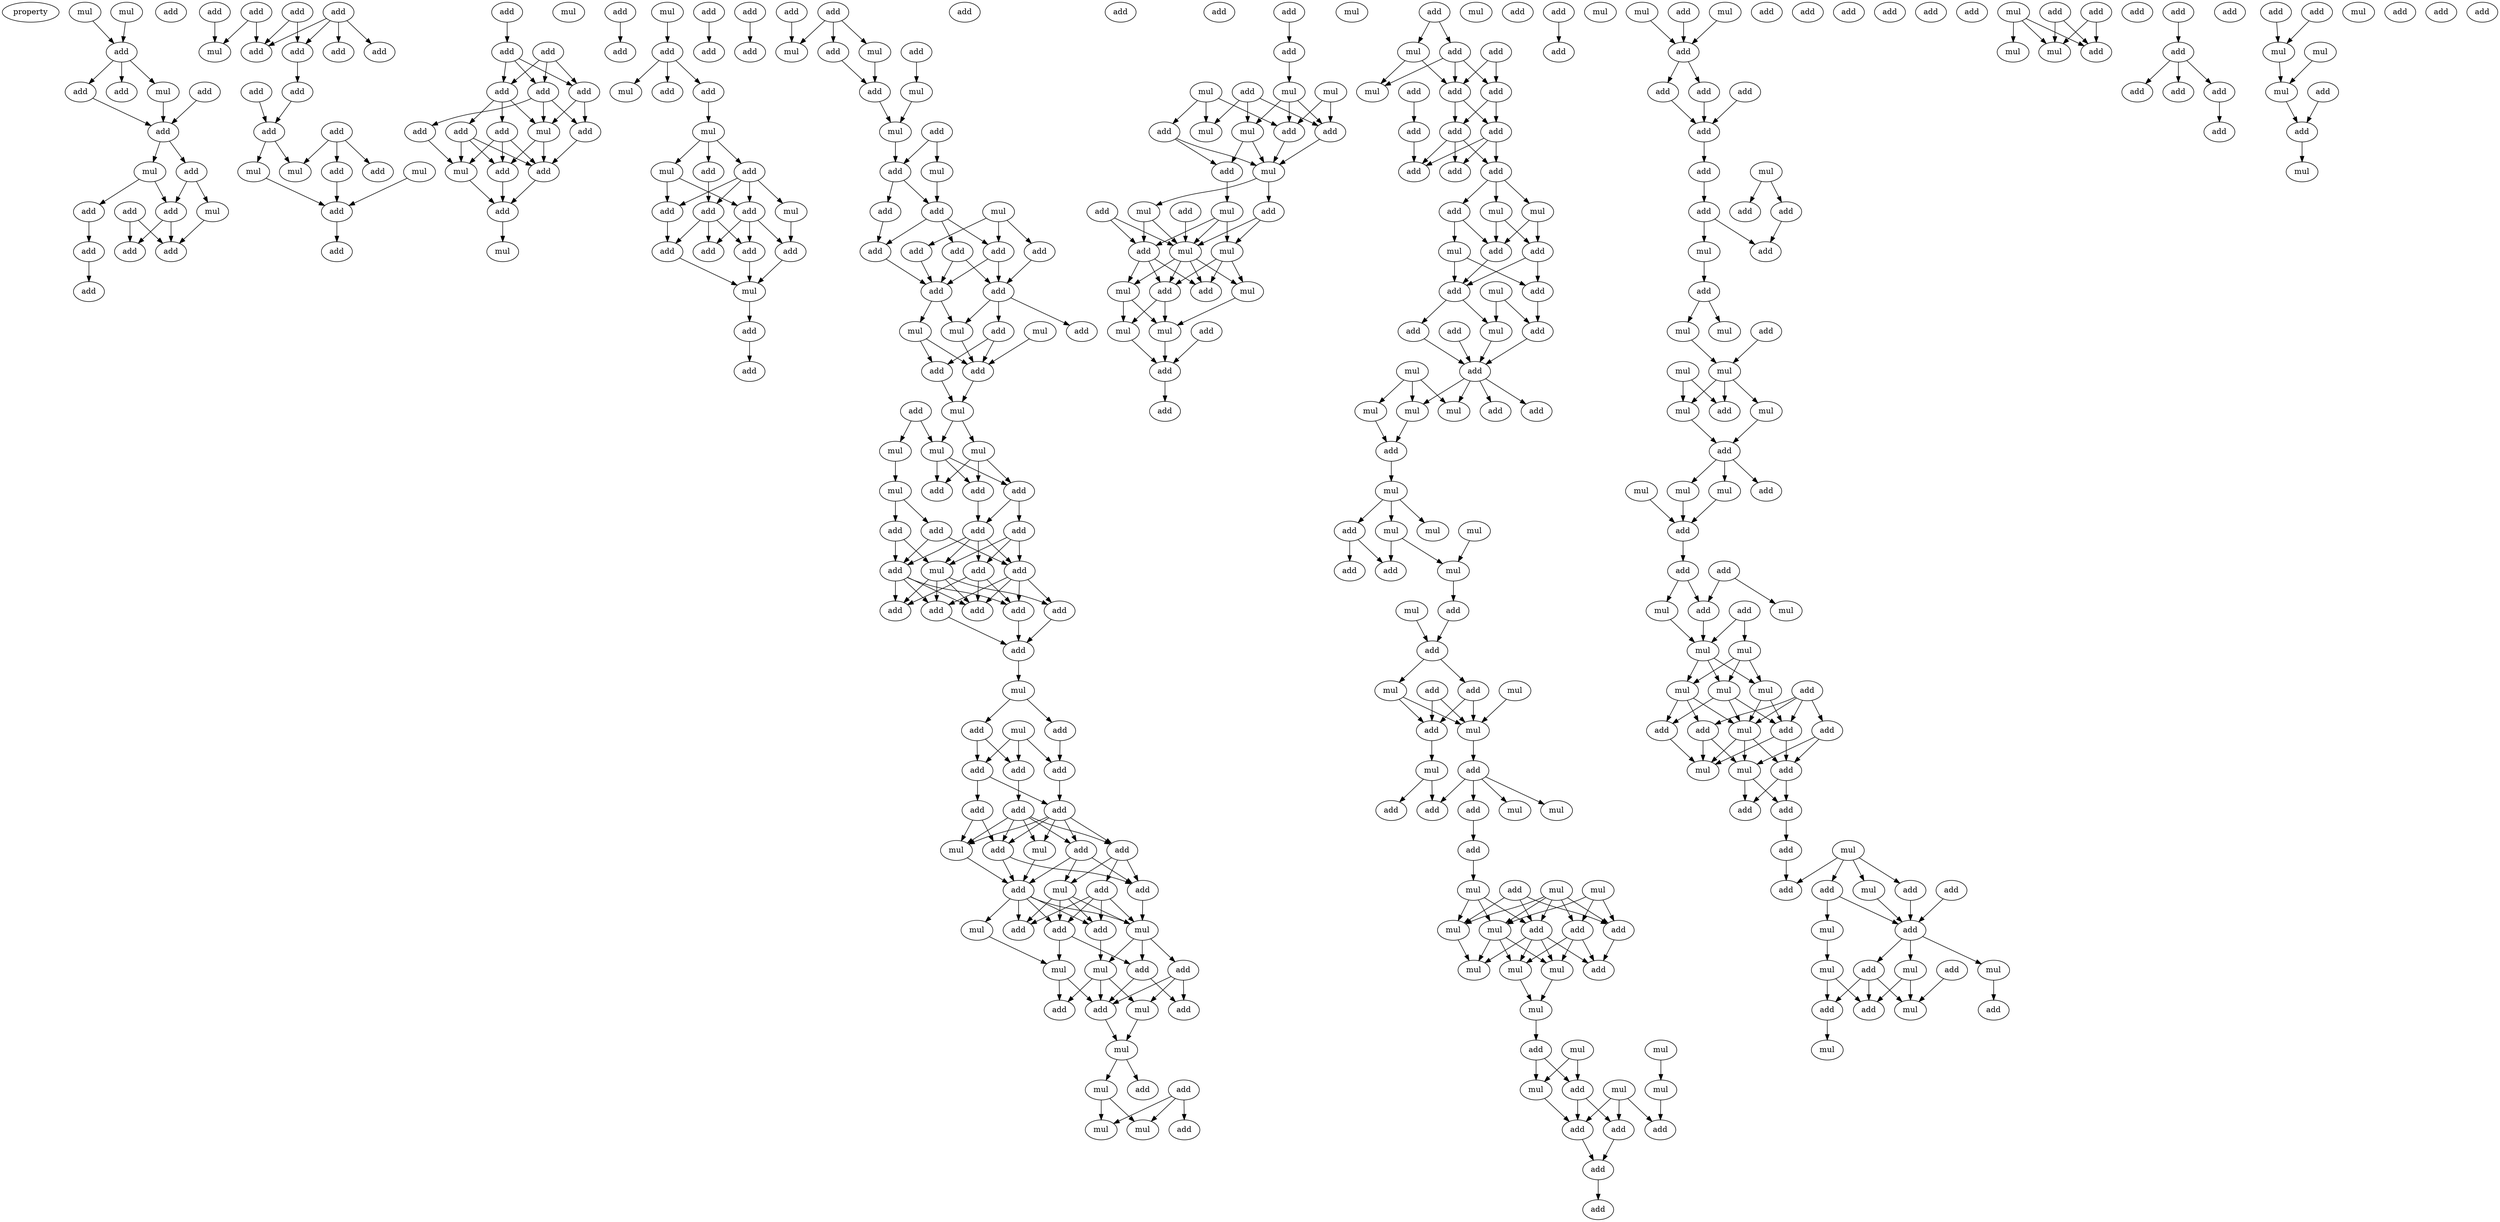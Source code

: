 digraph {
    node [fontcolor=black]
    property [mul=2,lf=1.6]
    0 [ label = mul ];
    1 [ label = mul ];
    2 [ label = add ];
    3 [ label = add ];
    4 [ label = add ];
    5 [ label = add ];
    6 [ label = mul ];
    7 [ label = add ];
    8 [ label = add ];
    9 [ label = mul ];
    10 [ label = add ];
    11 [ label = add ];
    12 [ label = mul ];
    13 [ label = add ];
    14 [ label = add ];
    15 [ label = add ];
    16 [ label = add ];
    17 [ label = add ];
    18 [ label = add ];
    19 [ label = add ];
    20 [ label = add ];
    21 [ label = add ];
    22 [ label = add ];
    23 [ label = mul ];
    24 [ label = add ];
    25 [ label = add ];
    26 [ label = add ];
    27 [ label = add ];
    28 [ label = add ];
    29 [ label = add ];
    30 [ label = add ];
    31 [ label = add ];
    32 [ label = mul ];
    33 [ label = mul ];
    34 [ label = add ];
    35 [ label = mul ];
    36 [ label = add ];
    37 [ label = add ];
    38 [ label = add ];
    39 [ label = add ];
    40 [ label = mul ];
    41 [ label = add ];
    42 [ label = add ];
    43 [ label = add ];
    44 [ label = add ];
    45 [ label = add ];
    46 [ label = add ];
    47 [ label = add ];
    48 [ label = add ];
    49 [ label = add ];
    50 [ label = mul ];
    51 [ label = add ];
    52 [ label = mul ];
    53 [ label = add ];
    54 [ label = add ];
    55 [ label = add ];
    56 [ label = mul ];
    57 [ label = add ];
    58 [ label = mul ];
    59 [ label = add ];
    60 [ label = add ];
    61 [ label = add ];
    62 [ label = mul ];
    63 [ label = add ];
    64 [ label = add ];
    65 [ label = add ];
    66 [ label = add ];
    67 [ label = mul ];
    68 [ label = add ];
    69 [ label = mul ];
    70 [ label = add ];
    71 [ label = add ];
    72 [ label = add ];
    73 [ label = add ];
    74 [ label = mul ];
    75 [ label = add ];
    76 [ label = add ];
    77 [ label = add ];
    78 [ label = add ];
    79 [ label = mul ];
    80 [ label = add ];
    81 [ label = add ];
    82 [ label = add ];
    83 [ label = add ];
    84 [ label = add ];
    85 [ label = add ];
    86 [ label = add ];
    87 [ label = mul ];
    88 [ label = mul ];
    89 [ label = mul ];
    90 [ label = add ];
    91 [ label = mul ];
    92 [ label = add ];
    93 [ label = add ];
    94 [ label = mul ];
    95 [ label = add ];
    96 [ label = add ];
    97 [ label = mul ];
    98 [ label = add ];
    99 [ label = add ];
    100 [ label = add ];
    101 [ label = add ];
    102 [ label = add ];
    103 [ label = add ];
    104 [ label = add ];
    105 [ label = mul ];
    106 [ label = mul ];
    107 [ label = mul ];
    108 [ label = add ];
    109 [ label = add ];
    110 [ label = add ];
    111 [ label = add ];
    112 [ label = mul ];
    113 [ label = add ];
    114 [ label = mul ];
    115 [ label = mul ];
    116 [ label = mul ];
    117 [ label = add ];
    118 [ label = add ];
    119 [ label = add ];
    120 [ label = mul ];
    121 [ label = add ];
    122 [ label = add ];
    123 [ label = add ];
    124 [ label = add ];
    125 [ label = add ];
    126 [ label = mul ];
    127 [ label = add ];
    128 [ label = add ];
    129 [ label = add ];
    130 [ label = add ];
    131 [ label = add ];
    132 [ label = add ];
    133 [ label = add ];
    134 [ label = add ];
    135 [ label = mul ];
    136 [ label = add ];
    137 [ label = mul ];
    138 [ label = add ];
    139 [ label = add ];
    140 [ label = add ];
    141 [ label = add ];
    142 [ label = add ];
    143 [ label = add ];
    144 [ label = add ];
    145 [ label = add ];
    146 [ label = mul ];
    147 [ label = add ];
    148 [ label = add ];
    149 [ label = add ];
    150 [ label = mul ];
    151 [ label = add ];
    152 [ label = mul ];
    153 [ label = add ];
    154 [ label = add ];
    155 [ label = add ];
    156 [ label = mul ];
    157 [ label = add ];
    158 [ label = add ];
    159 [ label = mul ];
    160 [ label = add ];
    161 [ label = add ];
    162 [ label = mul ];
    163 [ label = mul ];
    164 [ label = add ];
    165 [ label = add ];
    166 [ label = mul ];
    167 [ label = add ];
    168 [ label = add ];
    169 [ label = mul ];
    170 [ label = add ];
    171 [ label = add ];
    172 [ label = mul ];
    173 [ label = add ];
    174 [ label = mul ];
    175 [ label = mul ];
    176 [ label = add ];
    177 [ label = add ];
    178 [ label = mul ];
    179 [ label = mul ];
    180 [ label = add ];
    181 [ label = mul ];
    182 [ label = mul ];
    183 [ label = mul ];
    184 [ label = add ];
    185 [ label = add ];
    186 [ label = add ];
    187 [ label = mul ];
    188 [ label = add ];
    189 [ label = add ];
    190 [ label = add ];
    191 [ label = add ];
    192 [ label = mul ];
    193 [ label = mul ];
    194 [ label = add ];
    195 [ label = mul ];
    196 [ label = mul ];
    197 [ label = mul ];
    198 [ label = mul ];
    199 [ label = add ];
    200 [ label = add ];
    201 [ label = mul ];
    202 [ label = mul ];
    203 [ label = mul ];
    204 [ label = add ];
    205 [ label = add ];
    206 [ label = add ];
    207 [ label = add ];
    208 [ label = mul ];
    209 [ label = add ];
    210 [ label = add ];
    211 [ label = mul ];
    212 [ label = add ];
    213 [ label = add ];
    214 [ label = add ];
    215 [ label = add ];
    216 [ label = add ];
    217 [ label = add ];
    218 [ label = add ];
    219 [ label = add ];
    220 [ label = add ];
    221 [ label = add ];
    222 [ label = mul ];
    223 [ label = mul ];
    224 [ label = mul ];
    225 [ label = add ];
    226 [ label = add ];
    227 [ label = mul ];
    228 [ label = add ];
    229 [ label = add ];
    230 [ label = add ];
    231 [ label = add ];
    232 [ label = mul ];
    233 [ label = add ];
    234 [ label = add ];
    235 [ label = mul ];
    236 [ label = mul ];
    237 [ label = mul ];
    238 [ label = mul ];
    239 [ label = add ];
    240 [ label = add ];
    241 [ label = add ];
    242 [ label = mul ];
    243 [ label = mul ];
    244 [ label = mul ];
    245 [ label = add ];
    246 [ label = mul ];
    247 [ label = add ];
    248 [ label = add ];
    249 [ label = mul ];
    250 [ label = mul ];
    251 [ label = mul ];
    252 [ label = add ];
    253 [ label = add ];
    254 [ label = add ];
    255 [ label = mul ];
    256 [ label = add ];
    257 [ label = add ];
    258 [ label = add ];
    259 [ label = mul ];
    260 [ label = add ];
    261 [ label = mul ];
    262 [ label = add ];
    263 [ label = add ];
    264 [ label = mul ];
    265 [ label = add ];
    266 [ label = mul ];
    267 [ label = add ];
    268 [ label = add ];
    269 [ label = mul ];
    270 [ label = add ];
    271 [ label = mul ];
    272 [ label = mul ];
    273 [ label = add ];
    274 [ label = mul ];
    275 [ label = mul ];
    276 [ label = add ];
    277 [ label = add ];
    278 [ label = mul ];
    279 [ label = add ];
    280 [ label = mul ];
    281 [ label = add ];
    282 [ label = mul ];
    283 [ label = mul ];
    284 [ label = mul ];
    285 [ label = mul ];
    286 [ label = add ];
    287 [ label = mul ];
    288 [ label = add ];
    289 [ label = mul ];
    290 [ label = mul ];
    291 [ label = mul ];
    292 [ label = mul ];
    293 [ label = add ];
    294 [ label = add ];
    295 [ label = add ];
    296 [ label = add ];
    297 [ label = mul ];
    298 [ label = add ];
    299 [ label = add ];
    300 [ label = add ];
    301 [ label = mul ];
    302 [ label = add ];
    303 [ label = add ];
    304 [ label = add ];
    305 [ label = add ];
    306 [ label = add ];
    307 [ label = add ];
    308 [ label = add ];
    309 [ label = mul ];
    310 [ label = add ];
    311 [ label = add ];
    312 [ label = add ];
    313 [ label = add ];
    314 [ label = mul ];
    315 [ label = add ];
    316 [ label = add ];
    317 [ label = add ];
    318 [ label = mul ];
    319 [ label = mul ];
    320 [ label = mul ];
    321 [ label = mul ];
    322 [ label = mul ];
    323 [ label = mul ];
    324 [ label = add ];
    325 [ label = add ];
    326 [ label = add ];
    327 [ label = mul ];
    328 [ label = mul ];
    329 [ label = add ];
    330 [ label = mul ];
    331 [ label = add ];
    332 [ label = add ];
    333 [ label = add ];
    334 [ label = add ];
    335 [ label = add ];
    336 [ label = mul ];
    337 [ label = mul ];
    338 [ label = add ];
    339 [ label = mul ];
    340 [ label = mul ];
    341 [ label = mul ];
    342 [ label = mul ];
    343 [ label = add ];
    344 [ label = mul ];
    345 [ label = add ];
    346 [ label = add ];
    347 [ label = add ];
    348 [ label = mul ];
    349 [ label = add ];
    350 [ label = add ];
    351 [ label = mul ];
    352 [ label = mul ];
    353 [ label = add ];
    354 [ label = add ];
    355 [ label = add ];
    356 [ label = mul ];
    357 [ label = add ];
    358 [ label = add ];
    359 [ label = add ];
    360 [ label = add ];
    361 [ label = mul ];
    362 [ label = add ];
    363 [ label = mul ];
    364 [ label = add ];
    365 [ label = mul ];
    366 [ label = mul ];
    367 [ label = add ];
    368 [ label = add ];
    369 [ label = mul ];
    370 [ label = mul ];
    371 [ label = add ];
    372 [ label = add ];
    373 [ label = add ];
    374 [ label = mul ];
    375 [ label = add ];
    376 [ label = mul ];
    377 [ label = add ];
    378 [ label = add ];
    379 [ label = mul ];
    380 [ label = mul ];
    381 [ label = add ];
    382 [ label = add ];
    383 [ label = add ];
    384 [ label = add ];
    385 [ label = add ];
    386 [ label = add ];
    387 [ label = add ];
    388 [ label = add ];
    389 [ label = add ];
    390 [ label = add ];
    391 [ label = mul ];
    392 [ label = mul ];
    393 [ label = mul ];
    394 [ label = add ];
    395 [ label = add ];
    396 [ label = mul ];
    397 [ label = add ];
    398 [ label = mul ];
    399 [ label = add ];
    400 [ label = add ];
    0 -> 2 [ name = 0 ];
    1 -> 2 [ name = 1 ];
    2 -> 3 [ name = 2 ];
    2 -> 4 [ name = 3 ];
    2 -> 6 [ name = 4 ];
    4 -> 8 [ name = 5 ];
    5 -> 8 [ name = 6 ];
    6 -> 8 [ name = 7 ];
    8 -> 9 [ name = 8 ];
    8 -> 10 [ name = 9 ];
    9 -> 11 [ name = 10 ];
    9 -> 14 [ name = 11 ];
    10 -> 12 [ name = 12 ];
    10 -> 14 [ name = 13 ];
    11 -> 15 [ name = 14 ];
    12 -> 17 [ name = 15 ];
    13 -> 16 [ name = 16 ];
    13 -> 17 [ name = 17 ];
    14 -> 16 [ name = 18 ];
    14 -> 17 [ name = 19 ];
    15 -> 18 [ name = 20 ];
    19 -> 23 [ name = 21 ];
    20 -> 24 [ name = 22 ];
    20 -> 27 [ name = 23 ];
    21 -> 23 [ name = 24 ];
    21 -> 27 [ name = 25 ];
    22 -> 24 [ name = 26 ];
    22 -> 25 [ name = 27 ];
    22 -> 26 [ name = 28 ];
    22 -> 27 [ name = 29 ];
    24 -> 29 [ name = 30 ];
    28 -> 31 [ name = 31 ];
    29 -> 31 [ name = 32 ];
    30 -> 33 [ name = 33 ];
    30 -> 34 [ name = 34 ];
    30 -> 36 [ name = 35 ];
    31 -> 32 [ name = 36 ];
    31 -> 33 [ name = 37 ];
    32 -> 37 [ name = 38 ];
    34 -> 37 [ name = 39 ];
    35 -> 37 [ name = 40 ];
    37 -> 38 [ name = 41 ];
    39 -> 42 [ name = 42 ];
    41 -> 43 [ name = 43 ];
    41 -> 44 [ name = 44 ];
    41 -> 45 [ name = 45 ];
    42 -> 43 [ name = 46 ];
    42 -> 44 [ name = 47 ];
    42 -> 45 [ name = 48 ];
    43 -> 47 [ name = 49 ];
    43 -> 49 [ name = 50 ];
    43 -> 50 [ name = 51 ];
    44 -> 46 [ name = 52 ];
    44 -> 48 [ name = 53 ];
    44 -> 50 [ name = 54 ];
    45 -> 47 [ name = 55 ];
    45 -> 50 [ name = 56 ];
    46 -> 51 [ name = 57 ];
    46 -> 52 [ name = 58 ];
    46 -> 53 [ name = 59 ];
    47 -> 53 [ name = 60 ];
    48 -> 51 [ name = 61 ];
    48 -> 52 [ name = 62 ];
    48 -> 53 [ name = 63 ];
    49 -> 52 [ name = 64 ];
    50 -> 51 [ name = 65 ];
    50 -> 53 [ name = 66 ];
    51 -> 54 [ name = 67 ];
    52 -> 54 [ name = 68 ];
    53 -> 54 [ name = 69 ];
    54 -> 56 [ name = 70 ];
    55 -> 57 [ name = 71 ];
    58 -> 59 [ name = 72 ];
    59 -> 62 [ name = 73 ];
    59 -> 63 [ name = 74 ];
    59 -> 65 [ name = 75 ];
    60 -> 66 [ name = 76 ];
    61 -> 64 [ name = 77 ];
    65 -> 67 [ name = 78 ];
    67 -> 68 [ name = 79 ];
    67 -> 69 [ name = 80 ];
    67 -> 70 [ name = 81 ];
    68 -> 71 [ name = 82 ];
    68 -> 72 [ name = 83 ];
    68 -> 73 [ name = 84 ];
    68 -> 74 [ name = 85 ];
    69 -> 71 [ name = 86 ];
    69 -> 72 [ name = 87 ];
    70 -> 73 [ name = 88 ];
    71 -> 75 [ name = 89 ];
    72 -> 76 [ name = 90 ];
    72 -> 77 [ name = 91 ];
    72 -> 78 [ name = 92 ];
    73 -> 75 [ name = 93 ];
    73 -> 77 [ name = 94 ];
    73 -> 78 [ name = 95 ];
    74 -> 76 [ name = 96 ];
    75 -> 79 [ name = 97 ];
    76 -> 79 [ name = 98 ];
    77 -> 79 [ name = 99 ];
    79 -> 80 [ name = 100 ];
    80 -> 81 [ name = 101 ];
    82 -> 88 [ name = 102 ];
    83 -> 86 [ name = 103 ];
    83 -> 87 [ name = 104 ];
    83 -> 88 [ name = 105 ];
    84 -> 89 [ name = 106 ];
    86 -> 90 [ name = 107 ];
    87 -> 90 [ name = 108 ];
    89 -> 91 [ name = 109 ];
    90 -> 91 [ name = 110 ];
    91 -> 93 [ name = 111 ];
    92 -> 93 [ name = 112 ];
    92 -> 94 [ name = 113 ];
    93 -> 95 [ name = 114 ];
    93 -> 96 [ name = 115 ];
    94 -> 96 [ name = 116 ];
    95 -> 99 [ name = 117 ];
    96 -> 98 [ name = 118 ];
    96 -> 99 [ name = 119 ];
    96 -> 100 [ name = 120 ];
    97 -> 100 [ name = 121 ];
    97 -> 101 [ name = 122 ];
    97 -> 102 [ name = 123 ];
    98 -> 103 [ name = 124 ];
    98 -> 104 [ name = 125 ];
    99 -> 103 [ name = 126 ];
    100 -> 103 [ name = 127 ];
    100 -> 104 [ name = 128 ];
    101 -> 103 [ name = 129 ];
    102 -> 104 [ name = 130 ];
    103 -> 106 [ name = 131 ];
    103 -> 107 [ name = 132 ];
    104 -> 106 [ name = 133 ];
    104 -> 108 [ name = 134 ];
    104 -> 109 [ name = 135 ];
    105 -> 111 [ name = 136 ];
    106 -> 111 [ name = 137 ];
    107 -> 110 [ name = 138 ];
    107 -> 111 [ name = 139 ];
    109 -> 110 [ name = 140 ];
    109 -> 111 [ name = 141 ];
    110 -> 112 [ name = 142 ];
    111 -> 112 [ name = 143 ];
    112 -> 114 [ name = 144 ];
    112 -> 116 [ name = 145 ];
    113 -> 114 [ name = 146 ];
    113 -> 115 [ name = 147 ];
    114 -> 117 [ name = 148 ];
    114 -> 118 [ name = 149 ];
    114 -> 119 [ name = 150 ];
    115 -> 120 [ name = 151 ];
    116 -> 117 [ name = 152 ];
    116 -> 118 [ name = 153 ];
    116 -> 119 [ name = 154 ];
    117 -> 122 [ name = 155 ];
    118 -> 122 [ name = 156 ];
    118 -> 123 [ name = 157 ];
    120 -> 121 [ name = 158 ];
    120 -> 124 [ name = 159 ];
    121 -> 125 [ name = 160 ];
    121 -> 127 [ name = 161 ];
    122 -> 125 [ name = 162 ];
    122 -> 126 [ name = 163 ];
    122 -> 127 [ name = 164 ];
    122 -> 128 [ name = 165 ];
    123 -> 125 [ name = 166 ];
    123 -> 126 [ name = 167 ];
    123 -> 128 [ name = 168 ];
    124 -> 126 [ name = 169 ];
    124 -> 127 [ name = 170 ];
    125 -> 129 [ name = 171 ];
    125 -> 130 [ name = 172 ];
    125 -> 131 [ name = 173 ];
    125 -> 132 [ name = 174 ];
    126 -> 129 [ name = 175 ];
    126 -> 131 [ name = 176 ];
    126 -> 132 [ name = 177 ];
    126 -> 133 [ name = 178 ];
    127 -> 129 [ name = 179 ];
    127 -> 130 [ name = 180 ];
    127 -> 131 [ name = 181 ];
    127 -> 133 [ name = 182 ];
    128 -> 130 [ name = 183 ];
    128 -> 131 [ name = 184 ];
    128 -> 133 [ name = 185 ];
    129 -> 134 [ name = 186 ];
    130 -> 134 [ name = 187 ];
    132 -> 134 [ name = 188 ];
    134 -> 135 [ name = 189 ];
    135 -> 138 [ name = 190 ];
    135 -> 139 [ name = 191 ];
    137 -> 140 [ name = 192 ];
    137 -> 141 [ name = 193 ];
    137 -> 142 [ name = 194 ];
    138 -> 141 [ name = 195 ];
    138 -> 142 [ name = 196 ];
    139 -> 140 [ name = 197 ];
    140 -> 144 [ name = 198 ];
    141 -> 143 [ name = 199 ];
    142 -> 144 [ name = 200 ];
    142 -> 145 [ name = 201 ];
    143 -> 146 [ name = 202 ];
    143 -> 147 [ name = 203 ];
    143 -> 148 [ name = 204 ];
    143 -> 149 [ name = 205 ];
    143 -> 150 [ name = 206 ];
    144 -> 146 [ name = 207 ];
    144 -> 147 [ name = 208 ];
    144 -> 148 [ name = 209 ];
    144 -> 149 [ name = 210 ];
    144 -> 150 [ name = 211 ];
    145 -> 146 [ name = 212 ];
    145 -> 149 [ name = 213 ];
    146 -> 154 [ name = 214 ];
    147 -> 151 [ name = 215 ];
    147 -> 152 [ name = 216 ];
    147 -> 153 [ name = 217 ];
    148 -> 152 [ name = 218 ];
    148 -> 153 [ name = 219 ];
    148 -> 154 [ name = 220 ];
    149 -> 153 [ name = 221 ];
    149 -> 154 [ name = 222 ];
    150 -> 154 [ name = 223 ];
    151 -> 155 [ name = 224 ];
    151 -> 157 [ name = 225 ];
    151 -> 158 [ name = 226 ];
    151 -> 159 [ name = 227 ];
    152 -> 155 [ name = 228 ];
    152 -> 157 [ name = 229 ];
    152 -> 158 [ name = 230 ];
    152 -> 159 [ name = 231 ];
    153 -> 159 [ name = 232 ];
    154 -> 155 [ name = 233 ];
    154 -> 156 [ name = 234 ];
    154 -> 157 [ name = 235 ];
    154 -> 158 [ name = 236 ];
    154 -> 159 [ name = 237 ];
    156 -> 162 [ name = 238 ];
    157 -> 163 [ name = 239 ];
    158 -> 160 [ name = 240 ];
    158 -> 162 [ name = 241 ];
    159 -> 160 [ name = 242 ];
    159 -> 161 [ name = 243 ];
    159 -> 163 [ name = 244 ];
    160 -> 167 [ name = 245 ];
    160 -> 168 [ name = 246 ];
    161 -> 166 [ name = 247 ];
    161 -> 167 [ name = 248 ];
    161 -> 168 [ name = 249 ];
    162 -> 165 [ name = 250 ];
    162 -> 167 [ name = 251 ];
    163 -> 165 [ name = 252 ];
    163 -> 166 [ name = 253 ];
    163 -> 167 [ name = 254 ];
    166 -> 169 [ name = 255 ];
    167 -> 169 [ name = 256 ];
    169 -> 170 [ name = 257 ];
    169 -> 172 [ name = 258 ];
    171 -> 173 [ name = 259 ];
    171 -> 174 [ name = 260 ];
    171 -> 175 [ name = 261 ];
    172 -> 174 [ name = 262 ];
    172 -> 175 [ name = 263 ];
    176 -> 177 [ name = 264 ];
    177 -> 178 [ name = 265 ];
    178 -> 182 [ name = 266 ];
    178 -> 185 [ name = 267 ];
    178 -> 186 [ name = 268 ];
    179 -> 185 [ name = 269 ];
    179 -> 186 [ name = 270 ];
    180 -> 182 [ name = 271 ];
    180 -> 183 [ name = 272 ];
    180 -> 186 [ name = 273 ];
    181 -> 183 [ name = 274 ];
    181 -> 184 [ name = 275 ];
    181 -> 185 [ name = 276 ];
    182 -> 187 [ name = 277 ];
    182 -> 188 [ name = 278 ];
    184 -> 187 [ name = 279 ];
    184 -> 188 [ name = 280 ];
    185 -> 187 [ name = 281 ];
    186 -> 187 [ name = 282 ];
    187 -> 190 [ name = 283 ];
    187 -> 192 [ name = 284 ];
    188 -> 193 [ name = 285 ];
    189 -> 194 [ name = 286 ];
    189 -> 196 [ name = 287 ];
    190 -> 195 [ name = 288 ];
    190 -> 196 [ name = 289 ];
    191 -> 196 [ name = 290 ];
    192 -> 194 [ name = 291 ];
    192 -> 196 [ name = 292 ];
    193 -> 194 [ name = 293 ];
    193 -> 195 [ name = 294 ];
    193 -> 196 [ name = 295 ];
    194 -> 198 [ name = 296 ];
    194 -> 199 [ name = 297 ];
    194 -> 200 [ name = 298 ];
    195 -> 197 [ name = 299 ];
    195 -> 199 [ name = 300 ];
    195 -> 200 [ name = 301 ];
    196 -> 197 [ name = 302 ];
    196 -> 198 [ name = 303 ];
    196 -> 199 [ name = 304 ];
    196 -> 200 [ name = 305 ];
    197 -> 203 [ name = 306 ];
    198 -> 202 [ name = 307 ];
    198 -> 203 [ name = 308 ];
    199 -> 202 [ name = 309 ];
    199 -> 203 [ name = 310 ];
    202 -> 205 [ name = 311 ];
    203 -> 205 [ name = 312 ];
    204 -> 205 [ name = 313 ];
    205 -> 206 [ name = 314 ];
    207 -> 208 [ name = 315 ];
    207 -> 209 [ name = 316 ];
    208 -> 211 [ name = 317 ];
    208 -> 213 [ name = 318 ];
    209 -> 211 [ name = 319 ];
    209 -> 212 [ name = 320 ];
    209 -> 213 [ name = 321 ];
    210 -> 212 [ name = 322 ];
    210 -> 213 [ name = 323 ];
    212 -> 216 [ name = 324 ];
    212 -> 217 [ name = 325 ];
    213 -> 216 [ name = 326 ];
    213 -> 217 [ name = 327 ];
    214 -> 215 [ name = 328 ];
    215 -> 218 [ name = 329 ];
    216 -> 218 [ name = 330 ];
    216 -> 219 [ name = 331 ];
    216 -> 220 [ name = 332 ];
    217 -> 218 [ name = 333 ];
    217 -> 219 [ name = 334 ];
    217 -> 220 [ name = 335 ];
    219 -> 221 [ name = 336 ];
    219 -> 222 [ name = 337 ];
    219 -> 223 [ name = 338 ];
    221 -> 224 [ name = 339 ];
    221 -> 225 [ name = 340 ];
    222 -> 225 [ name = 341 ];
    222 -> 226 [ name = 342 ];
    223 -> 225 [ name = 343 ];
    223 -> 226 [ name = 344 ];
    224 -> 228 [ name = 345 ];
    224 -> 229 [ name = 346 ];
    225 -> 229 [ name = 347 ];
    226 -> 228 [ name = 348 ];
    226 -> 229 [ name = 349 ];
    227 -> 230 [ name = 350 ];
    227 -> 232 [ name = 351 ];
    228 -> 230 [ name = 352 ];
    229 -> 232 [ name = 353 ];
    229 -> 233 [ name = 354 ];
    230 -> 234 [ name = 355 ];
    231 -> 234 [ name = 356 ];
    232 -> 234 [ name = 357 ];
    233 -> 234 [ name = 358 ];
    234 -> 236 [ name = 359 ];
    234 -> 238 [ name = 360 ];
    234 -> 239 [ name = 361 ];
    234 -> 240 [ name = 362 ];
    235 -> 236 [ name = 363 ];
    235 -> 237 [ name = 364 ];
    235 -> 238 [ name = 365 ];
    236 -> 241 [ name = 366 ];
    237 -> 241 [ name = 367 ];
    241 -> 242 [ name = 368 ];
    242 -> 243 [ name = 369 ];
    242 -> 245 [ name = 370 ];
    242 -> 246 [ name = 371 ];
    243 -> 247 [ name = 372 ];
    243 -> 249 [ name = 373 ];
    244 -> 249 [ name = 374 ];
    245 -> 247 [ name = 375 ];
    245 -> 248 [ name = 376 ];
    249 -> 253 [ name = 377 ];
    250 -> 254 [ name = 378 ];
    253 -> 254 [ name = 379 ];
    254 -> 255 [ name = 380 ];
    254 -> 258 [ name = 381 ];
    255 -> 260 [ name = 382 ];
    255 -> 261 [ name = 383 ];
    256 -> 262 [ name = 384 ];
    257 -> 260 [ name = 385 ];
    257 -> 261 [ name = 386 ];
    258 -> 260 [ name = 387 ];
    258 -> 261 [ name = 388 ];
    259 -> 261 [ name = 389 ];
    260 -> 264 [ name = 390 ];
    261 -> 263 [ name = 391 ];
    263 -> 265 [ name = 392 ];
    263 -> 266 [ name = 393 ];
    263 -> 268 [ name = 394 ];
    263 -> 269 [ name = 395 ];
    264 -> 267 [ name = 396 ];
    264 -> 268 [ name = 397 ];
    265 -> 270 [ name = 398 ];
    270 -> 274 [ name = 399 ];
    271 -> 276 [ name = 400 ];
    271 -> 278 [ name = 401 ];
    271 -> 279 [ name = 402 ];
    272 -> 275 [ name = 403 ];
    272 -> 276 [ name = 404 ];
    272 -> 277 [ name = 405 ];
    272 -> 278 [ name = 406 ];
    272 -> 279 [ name = 407 ];
    273 -> 275 [ name = 408 ];
    273 -> 276 [ name = 409 ];
    273 -> 277 [ name = 410 ];
    274 -> 275 [ name = 411 ];
    274 -> 277 [ name = 412 ];
    274 -> 278 [ name = 413 ];
    275 -> 282 [ name = 414 ];
    276 -> 281 [ name = 415 ];
    277 -> 280 [ name = 416 ];
    277 -> 281 [ name = 417 ];
    277 -> 282 [ name = 418 ];
    277 -> 283 [ name = 419 ];
    278 -> 280 [ name = 420 ];
    278 -> 282 [ name = 421 ];
    278 -> 283 [ name = 422 ];
    279 -> 280 [ name = 423 ];
    279 -> 281 [ name = 424 ];
    279 -> 283 [ name = 425 ];
    280 -> 284 [ name = 426 ];
    283 -> 284 [ name = 427 ];
    284 -> 286 [ name = 428 ];
    285 -> 288 [ name = 429 ];
    285 -> 291 [ name = 430 ];
    286 -> 288 [ name = 431 ];
    286 -> 291 [ name = 432 ];
    287 -> 292 [ name = 433 ];
    288 -> 293 [ name = 434 ];
    288 -> 294 [ name = 435 ];
    290 -> 293 [ name = 436 ];
    290 -> 294 [ name = 437 ];
    290 -> 295 [ name = 438 ];
    291 -> 293 [ name = 439 ];
    292 -> 295 [ name = 440 ];
    293 -> 296 [ name = 441 ];
    294 -> 296 [ name = 442 ];
    296 -> 299 [ name = 443 ];
    297 -> 302 [ name = 444 ];
    300 -> 302 [ name = 445 ];
    301 -> 302 [ name = 446 ];
    302 -> 303 [ name = 447 ];
    302 -> 305 [ name = 448 ];
    303 -> 308 [ name = 449 ];
    305 -> 308 [ name = 450 ];
    307 -> 308 [ name = 451 ];
    308 -> 310 [ name = 452 ];
    309 -> 312 [ name = 453 ];
    309 -> 313 [ name = 454 ];
    310 -> 311 [ name = 455 ];
    311 -> 314 [ name = 456 ];
    311 -> 315 [ name = 457 ];
    312 -> 315 [ name = 458 ];
    314 -> 316 [ name = 459 ];
    316 -> 318 [ name = 460 ];
    316 -> 319 [ name = 461 ];
    317 -> 320 [ name = 462 ];
    318 -> 320 [ name = 463 ];
    320 -> 322 [ name = 464 ];
    320 -> 323 [ name = 465 ];
    320 -> 324 [ name = 466 ];
    321 -> 323 [ name = 467 ];
    321 -> 324 [ name = 468 ];
    322 -> 325 [ name = 469 ];
    323 -> 325 [ name = 470 ];
    325 -> 326 [ name = 471 ];
    325 -> 328 [ name = 472 ];
    325 -> 330 [ name = 473 ];
    327 -> 331 [ name = 474 ];
    328 -> 331 [ name = 475 ];
    330 -> 331 [ name = 476 ];
    331 -> 332 [ name = 477 ];
    332 -> 335 [ name = 478 ];
    332 -> 336 [ name = 479 ];
    333 -> 335 [ name = 480 ];
    333 -> 337 [ name = 481 ];
    334 -> 339 [ name = 482 ];
    334 -> 340 [ name = 483 ];
    335 -> 339 [ name = 484 ];
    336 -> 339 [ name = 485 ];
    339 -> 341 [ name = 486 ];
    339 -> 342 [ name = 487 ];
    339 -> 344 [ name = 488 ];
    340 -> 341 [ name = 489 ];
    340 -> 342 [ name = 490 ];
    340 -> 344 [ name = 491 ];
    341 -> 346 [ name = 492 ];
    341 -> 347 [ name = 493 ];
    341 -> 348 [ name = 494 ];
    342 -> 346 [ name = 495 ];
    342 -> 348 [ name = 496 ];
    342 -> 349 [ name = 497 ];
    343 -> 345 [ name = 498 ];
    343 -> 347 [ name = 499 ];
    343 -> 348 [ name = 500 ];
    343 -> 349 [ name = 501 ];
    344 -> 348 [ name = 502 ];
    344 -> 349 [ name = 503 ];
    345 -> 350 [ name = 504 ];
    345 -> 351 [ name = 505 ];
    346 -> 352 [ name = 506 ];
    347 -> 351 [ name = 507 ];
    347 -> 352 [ name = 508 ];
    348 -> 350 [ name = 509 ];
    348 -> 351 [ name = 510 ];
    348 -> 352 [ name = 511 ];
    349 -> 350 [ name = 512 ];
    349 -> 352 [ name = 513 ];
    350 -> 354 [ name = 514 ];
    350 -> 355 [ name = 515 ];
    351 -> 354 [ name = 516 ];
    351 -> 355 [ name = 517 ];
    355 -> 357 [ name = 518 ];
    356 -> 358 [ name = 519 ];
    356 -> 359 [ name = 520 ];
    356 -> 360 [ name = 521 ];
    356 -> 361 [ name = 522 ];
    357 -> 359 [ name = 523 ];
    358 -> 364 [ name = 524 ];
    360 -> 363 [ name = 525 ];
    360 -> 364 [ name = 526 ];
    361 -> 364 [ name = 527 ];
    362 -> 364 [ name = 528 ];
    363 -> 366 [ name = 529 ];
    364 -> 365 [ name = 530 ];
    364 -> 367 [ name = 531 ];
    364 -> 369 [ name = 532 ];
    365 -> 372 [ name = 533 ];
    366 -> 371 [ name = 534 ];
    366 -> 373 [ name = 535 ];
    367 -> 370 [ name = 536 ];
    367 -> 371 [ name = 537 ];
    367 -> 373 [ name = 538 ];
    368 -> 370 [ name = 539 ];
    369 -> 370 [ name = 540 ];
    369 -> 371 [ name = 541 ];
    373 -> 374 [ name = 542 ];
    375 -> 378 [ name = 543 ];
    375 -> 380 [ name = 544 ];
    376 -> 378 [ name = 545 ];
    376 -> 379 [ name = 546 ];
    376 -> 380 [ name = 547 ];
    377 -> 378 [ name = 548 ];
    377 -> 380 [ name = 549 ];
    382 -> 383 [ name = 550 ];
    383 -> 384 [ name = 551 ];
    383 -> 385 [ name = 552 ];
    383 -> 386 [ name = 553 ];
    386 -> 387 [ name = 554 ];
    389 -> 391 [ name = 555 ];
    390 -> 391 [ name = 556 ];
    391 -> 393 [ name = 557 ];
    392 -> 393 [ name = 558 ];
    393 -> 395 [ name = 559 ];
    394 -> 395 [ name = 560 ];
    395 -> 398 [ name = 561 ];
}
